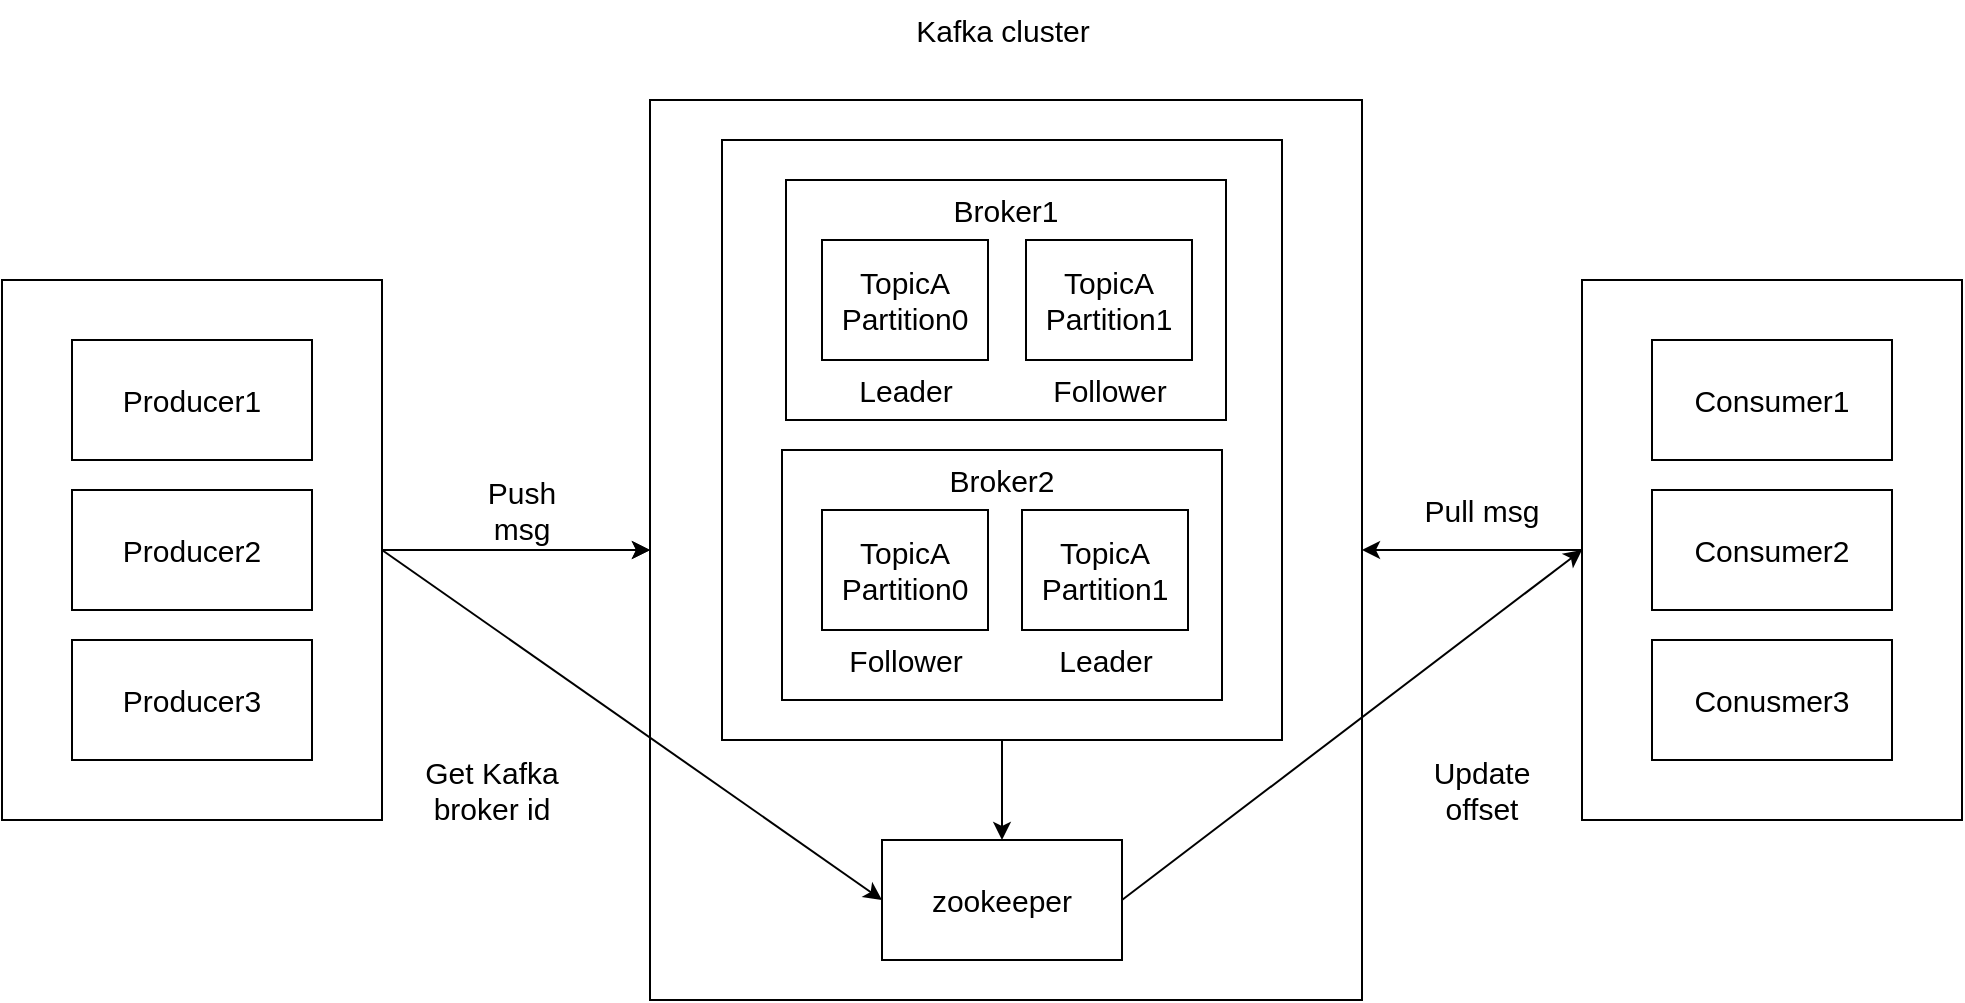 <mxfile version="22.0.8" type="github">
  <diagram name="第 1 页" id="gwE9vyNyhCUuzSDiHnsi">
    <mxGraphModel dx="1562" dy="854" grid="1" gridSize="10" guides="1" tooltips="1" connect="1" arrows="1" fold="1" page="1" pageScale="1" pageWidth="827" pageHeight="1169" math="0" shadow="0">
      <root>
        <mxCell id="0" />
        <mxCell id="1" parent="0" />
        <mxCell id="RqQ9Kp9hgJB9RQbmWDZZ-24" style="edgeStyle=orthogonalEdgeStyle;rounded=0;orthogonalLoop=1;jettySize=auto;html=1;fontSize=15;" edge="1" parent="1" source="RqQ9Kp9hgJB9RQbmWDZZ-1" target="RqQ9Kp9hgJB9RQbmWDZZ-5">
          <mxGeometry relative="1" as="geometry" />
        </mxCell>
        <mxCell id="RqQ9Kp9hgJB9RQbmWDZZ-29" style="edgeStyle=orthogonalEdgeStyle;rounded=0;orthogonalLoop=1;jettySize=auto;html=1;exitX=1;exitY=0.5;exitDx=0;exitDy=0;fontSize=15;" edge="1" parent="1" source="RqQ9Kp9hgJB9RQbmWDZZ-1" target="RqQ9Kp9hgJB9RQbmWDZZ-5">
          <mxGeometry relative="1" as="geometry" />
        </mxCell>
        <mxCell id="RqQ9Kp9hgJB9RQbmWDZZ-1" value="" style="rounded=0;whiteSpace=wrap;html=1;fontSize=15;" vertex="1" parent="1">
          <mxGeometry x="90" y="240" width="190" height="270" as="geometry" />
        </mxCell>
        <mxCell id="RqQ9Kp9hgJB9RQbmWDZZ-2" value="Producer1" style="rounded=0;whiteSpace=wrap;html=1;fontSize=15;" vertex="1" parent="1">
          <mxGeometry x="125" y="270" width="120" height="60" as="geometry" />
        </mxCell>
        <mxCell id="RqQ9Kp9hgJB9RQbmWDZZ-3" value="Producer2" style="rounded=0;whiteSpace=wrap;html=1;fontSize=15;" vertex="1" parent="1">
          <mxGeometry x="125" y="345" width="120" height="60" as="geometry" />
        </mxCell>
        <mxCell id="RqQ9Kp9hgJB9RQbmWDZZ-5" value="" style="rounded=0;whiteSpace=wrap;html=1;fontSize=15;" vertex="1" parent="1">
          <mxGeometry x="414" y="150" width="356" height="450" as="geometry" />
        </mxCell>
        <mxCell id="RqQ9Kp9hgJB9RQbmWDZZ-4" value="Producer3" style="rounded=0;whiteSpace=wrap;html=1;fontSize=15;" vertex="1" parent="1">
          <mxGeometry x="125" y="420" width="120" height="60" as="geometry" />
        </mxCell>
        <mxCell id="RqQ9Kp9hgJB9RQbmWDZZ-7" value="Kafka cluster" style="text;html=1;align=center;verticalAlign=middle;resizable=0;points=[];autosize=1;strokeColor=none;fillColor=none;fontSize=15;" vertex="1" parent="1">
          <mxGeometry x="535" y="100" width="110" height="30" as="geometry" />
        </mxCell>
        <mxCell id="RqQ9Kp9hgJB9RQbmWDZZ-28" value="" style="edgeStyle=orthogonalEdgeStyle;rounded=0;orthogonalLoop=1;jettySize=auto;html=1;fontSize=15;" edge="1" parent="1" source="RqQ9Kp9hgJB9RQbmWDZZ-8" target="RqQ9Kp9hgJB9RQbmWDZZ-9">
          <mxGeometry relative="1" as="geometry" />
        </mxCell>
        <mxCell id="RqQ9Kp9hgJB9RQbmWDZZ-8" value="" style="rounded=0;whiteSpace=wrap;html=1;fontSize=15;" vertex="1" parent="1">
          <mxGeometry x="450" y="170" width="280" height="300" as="geometry" />
        </mxCell>
        <mxCell id="RqQ9Kp9hgJB9RQbmWDZZ-9" value="zookeeper" style="rounded=0;whiteSpace=wrap;html=1;fontSize=15;" vertex="1" parent="1">
          <mxGeometry x="530" y="520" width="120" height="60" as="geometry" />
        </mxCell>
        <mxCell id="RqQ9Kp9hgJB9RQbmWDZZ-25" value="" style="edgeStyle=orthogonalEdgeStyle;rounded=0;orthogonalLoop=1;jettySize=auto;html=1;fontSize=15;" edge="1" parent="1" source="RqQ9Kp9hgJB9RQbmWDZZ-10" target="RqQ9Kp9hgJB9RQbmWDZZ-5">
          <mxGeometry relative="1" as="geometry" />
        </mxCell>
        <mxCell id="RqQ9Kp9hgJB9RQbmWDZZ-10" value="" style="rounded=0;whiteSpace=wrap;html=1;fontSize=15;" vertex="1" parent="1">
          <mxGeometry x="880" y="240" width="190" height="270" as="geometry" />
        </mxCell>
        <mxCell id="RqQ9Kp9hgJB9RQbmWDZZ-11" value="Consumer1" style="rounded=0;whiteSpace=wrap;html=1;fontSize=15;" vertex="1" parent="1">
          <mxGeometry x="915" y="270" width="120" height="60" as="geometry" />
        </mxCell>
        <mxCell id="RqQ9Kp9hgJB9RQbmWDZZ-12" value="Consumer2" style="rounded=0;whiteSpace=wrap;html=1;fontSize=15;" vertex="1" parent="1">
          <mxGeometry x="915" y="345" width="120" height="60" as="geometry" />
        </mxCell>
        <mxCell id="RqQ9Kp9hgJB9RQbmWDZZ-13" value="Conusmer3" style="rounded=0;whiteSpace=wrap;html=1;fontSize=15;" vertex="1" parent="1">
          <mxGeometry x="915" y="420" width="120" height="60" as="geometry" />
        </mxCell>
        <mxCell id="RqQ9Kp9hgJB9RQbmWDZZ-14" value="" style="rounded=0;whiteSpace=wrap;html=1;fontSize=15;" vertex="1" parent="1">
          <mxGeometry x="482" y="190" width="220" height="120" as="geometry" />
        </mxCell>
        <mxCell id="RqQ9Kp9hgJB9RQbmWDZZ-15" value="" style="rounded=0;whiteSpace=wrap;html=1;fontSize=15;" vertex="1" parent="1">
          <mxGeometry x="480" y="325" width="220" height="125" as="geometry" />
        </mxCell>
        <mxCell id="RqQ9Kp9hgJB9RQbmWDZZ-16" value="TopicA&lt;br style=&quot;font-size: 15px;&quot;&gt;Partition0" style="rounded=0;whiteSpace=wrap;html=1;fontSize=15;" vertex="1" parent="1">
          <mxGeometry x="500" y="220" width="83" height="60" as="geometry" />
        </mxCell>
        <mxCell id="RqQ9Kp9hgJB9RQbmWDZZ-17" value="TopicA&lt;br style=&quot;font-size: 15px;&quot;&gt;Partition1" style="rounded=0;whiteSpace=wrap;html=1;fontSize=15;" vertex="1" parent="1">
          <mxGeometry x="602" y="220" width="83" height="60" as="geometry" />
        </mxCell>
        <mxCell id="RqQ9Kp9hgJB9RQbmWDZZ-18" value="Leader" style="text;html=1;strokeColor=none;fillColor=none;align=center;verticalAlign=middle;whiteSpace=wrap;rounded=0;fontSize=15;" vertex="1" parent="1">
          <mxGeometry x="511.5" y="280" width="60" height="30" as="geometry" />
        </mxCell>
        <mxCell id="RqQ9Kp9hgJB9RQbmWDZZ-19" value="Follower" style="text;html=1;strokeColor=none;fillColor=none;align=center;verticalAlign=middle;whiteSpace=wrap;rounded=0;fontSize=15;" vertex="1" parent="1">
          <mxGeometry x="613.5" y="280" width="60" height="30" as="geometry" />
        </mxCell>
        <mxCell id="RqQ9Kp9hgJB9RQbmWDZZ-20" value="TopicA&lt;br style=&quot;font-size: 15px;&quot;&gt;Partition0" style="rounded=0;whiteSpace=wrap;html=1;fontSize=15;" vertex="1" parent="1">
          <mxGeometry x="500" y="355" width="83" height="60" as="geometry" />
        </mxCell>
        <mxCell id="RqQ9Kp9hgJB9RQbmWDZZ-21" value="TopicA&lt;br style=&quot;font-size: 15px;&quot;&gt;Partition1" style="rounded=0;whiteSpace=wrap;html=1;fontSize=15;" vertex="1" parent="1">
          <mxGeometry x="600" y="355" width="83" height="60" as="geometry" />
        </mxCell>
        <mxCell id="RqQ9Kp9hgJB9RQbmWDZZ-22" value="Follower" style="text;html=1;strokeColor=none;fillColor=none;align=center;verticalAlign=middle;whiteSpace=wrap;rounded=0;fontSize=15;" vertex="1" parent="1">
          <mxGeometry x="511.5" y="415" width="60" height="30" as="geometry" />
        </mxCell>
        <mxCell id="RqQ9Kp9hgJB9RQbmWDZZ-23" value="Leader" style="text;html=1;strokeColor=none;fillColor=none;align=center;verticalAlign=middle;whiteSpace=wrap;rounded=0;fontSize=15;" vertex="1" parent="1">
          <mxGeometry x="611.5" y="415" width="60" height="30" as="geometry" />
        </mxCell>
        <mxCell id="RqQ9Kp9hgJB9RQbmWDZZ-26" value="Push msg" style="text;html=1;strokeColor=none;fillColor=none;align=center;verticalAlign=middle;whiteSpace=wrap;rounded=0;fontSize=15;" vertex="1" parent="1">
          <mxGeometry x="320" y="340" width="60" height="30" as="geometry" />
        </mxCell>
        <mxCell id="RqQ9Kp9hgJB9RQbmWDZZ-27" value="Pull msg" style="text;html=1;strokeColor=none;fillColor=none;align=center;verticalAlign=middle;whiteSpace=wrap;rounded=0;fontSize=15;" vertex="1" parent="1">
          <mxGeometry x="800" y="340" width="60" height="30" as="geometry" />
        </mxCell>
        <mxCell id="RqQ9Kp9hgJB9RQbmWDZZ-31" value="" style="endArrow=classic;html=1;rounded=0;entryX=0;entryY=0.5;entryDx=0;entryDy=0;exitX=1;exitY=0.5;exitDx=0;exitDy=0;fontSize=15;" edge="1" parent="1" source="RqQ9Kp9hgJB9RQbmWDZZ-1" target="RqQ9Kp9hgJB9RQbmWDZZ-9">
          <mxGeometry width="50" height="50" relative="1" as="geometry">
            <mxPoint x="280" y="390" as="sourcePoint" />
            <mxPoint x="440" y="410" as="targetPoint" />
          </mxGeometry>
        </mxCell>
        <mxCell id="RqQ9Kp9hgJB9RQbmWDZZ-32" value="" style="endArrow=classic;html=1;rounded=0;exitX=1;exitY=0.5;exitDx=0;exitDy=0;entryX=0;entryY=0.5;entryDx=0;entryDy=0;fontSize=15;" edge="1" parent="1" source="RqQ9Kp9hgJB9RQbmWDZZ-9" target="RqQ9Kp9hgJB9RQbmWDZZ-10">
          <mxGeometry width="50" height="50" relative="1" as="geometry">
            <mxPoint x="390" y="460" as="sourcePoint" />
            <mxPoint x="440" y="410" as="targetPoint" />
          </mxGeometry>
        </mxCell>
        <mxCell id="RqQ9Kp9hgJB9RQbmWDZZ-33" value="Get Kafka broker id" style="text;html=1;strokeColor=none;fillColor=none;align=center;verticalAlign=middle;whiteSpace=wrap;rounded=0;fontSize=15;" vertex="1" parent="1">
          <mxGeometry x="290" y="480" width="90" height="30" as="geometry" />
        </mxCell>
        <mxCell id="RqQ9Kp9hgJB9RQbmWDZZ-34" value="Update offset" style="text;html=1;strokeColor=none;fillColor=none;align=center;verticalAlign=middle;whiteSpace=wrap;rounded=0;fontSize=15;" vertex="1" parent="1">
          <mxGeometry x="800" y="480" width="60" height="30" as="geometry" />
        </mxCell>
        <mxCell id="RqQ9Kp9hgJB9RQbmWDZZ-37" value="Broker1" style="text;html=1;strokeColor=none;fillColor=none;align=center;verticalAlign=middle;whiteSpace=wrap;rounded=0;fontSize=15;" vertex="1" parent="1">
          <mxGeometry x="562" y="190" width="60" height="30" as="geometry" />
        </mxCell>
        <mxCell id="RqQ9Kp9hgJB9RQbmWDZZ-39" value="Broker2" style="text;html=1;strokeColor=none;fillColor=none;align=center;verticalAlign=middle;whiteSpace=wrap;rounded=0;fontSize=15;" vertex="1" parent="1">
          <mxGeometry x="560" y="325" width="60" height="30" as="geometry" />
        </mxCell>
      </root>
    </mxGraphModel>
  </diagram>
</mxfile>
